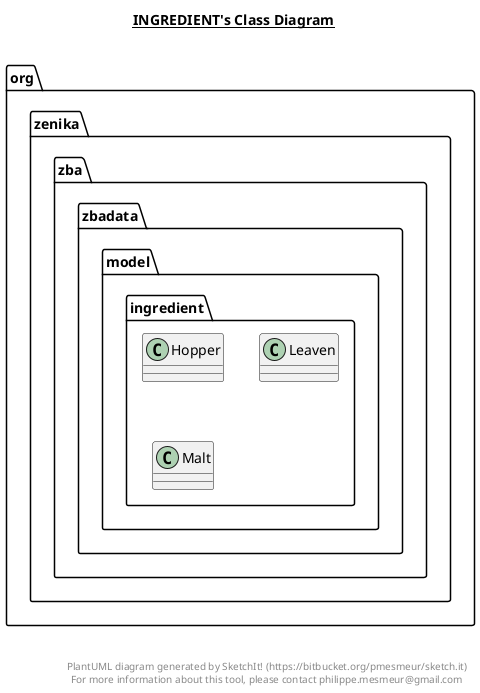 @startuml

title __INGREDIENT's Class Diagram__\n

  package org.zenika.zba.zbadata {
    package org.zenika.zba.zbadata.model {
      package org.zenika.zba.zbadata.model.ingredient {
        class Hopper {
        }
      }
    }
  }
  

  package org.zenika.zba.zbadata {
    package org.zenika.zba.zbadata.model {
      package org.zenika.zba.zbadata.model.ingredient {
        class Leaven {
        }
      }
    }
  }
  

  package org.zenika.zba.zbadata {
    package org.zenika.zba.zbadata.model {
      package org.zenika.zba.zbadata.model.ingredient {
        class Malt {
        }
      }
    }
  }
  



right footer


PlantUML diagram generated by SketchIt! (https://bitbucket.org/pmesmeur/sketch.it)
For more information about this tool, please contact philippe.mesmeur@gmail.com
endfooter

@enduml
